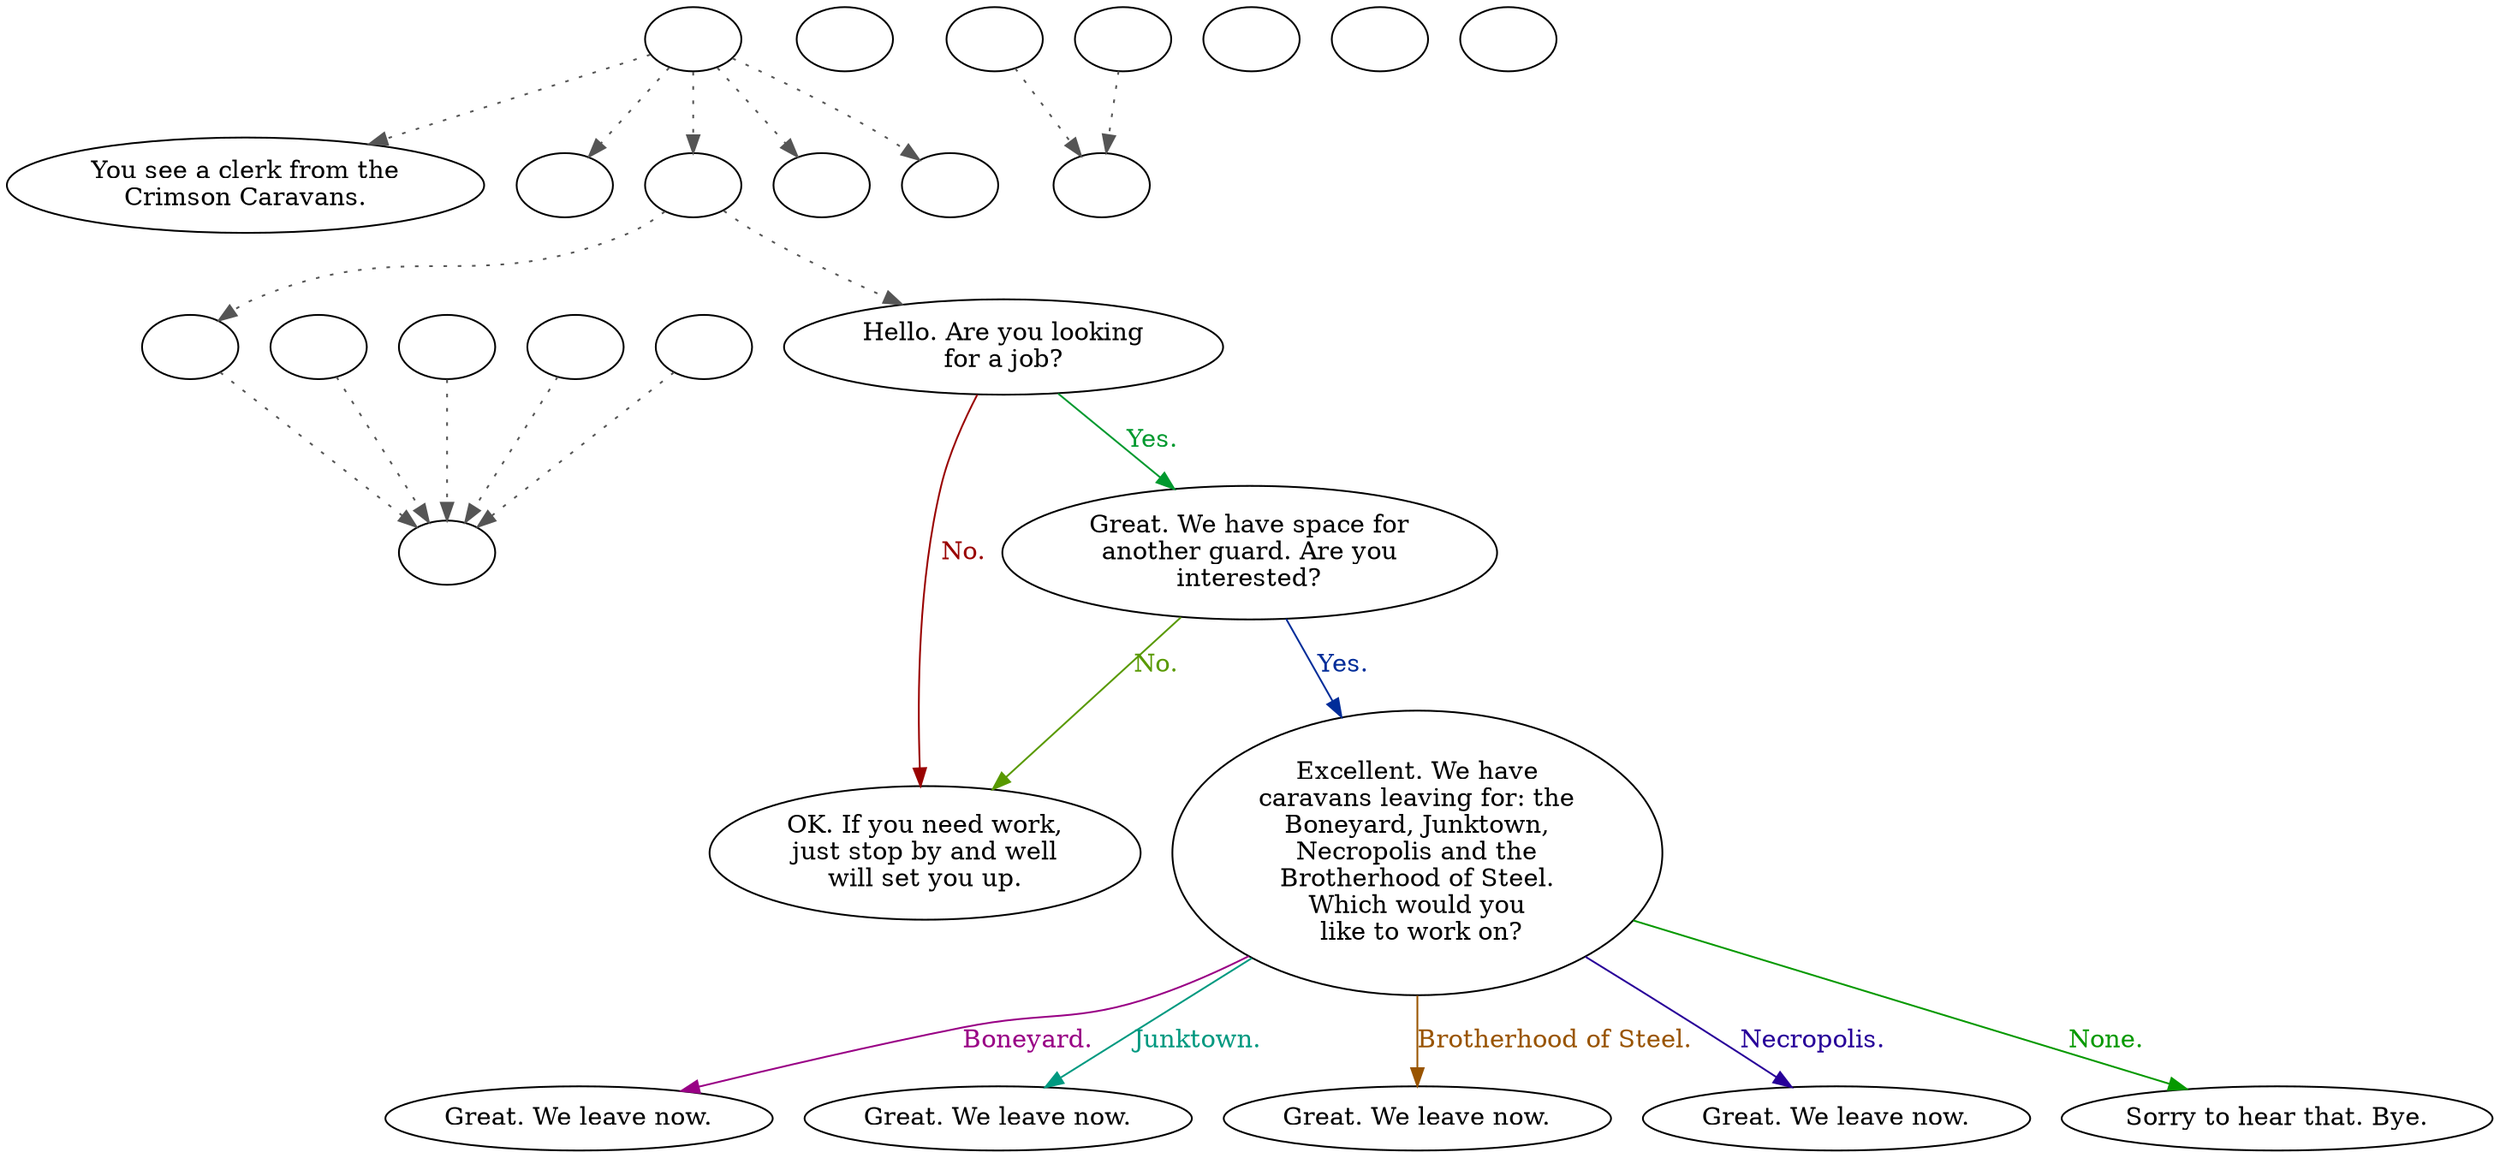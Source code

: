 digraph CCVAN {
  "start" [style=filled       fillcolor="#FFFFFF"       color="#000000"]
  "start" -> "look_at_p_proc" [style=dotted color="#555555"]
  "start" -> "pickup_p_proc" [style=dotted color="#555555"]
  "start" -> "talk_p_proc" [style=dotted color="#555555"]
  "start" -> "critter_p_proc" [style=dotted color="#555555"]
  "start" -> "destroy_p_proc" [style=dotted color="#555555"]
  "start" [label=""]
  "combat" [style=filled       fillcolor="#FFFFFF"       color="#000000"]
  "combat" [label=""]
  "critter_p_proc" [style=filled       fillcolor="#FFFFFF"       color="#000000"]
  "critter_p_proc" [label=""]
  "pickup_p_proc" [style=filled       fillcolor="#FFFFFF"       color="#000000"]
  "pickup_p_proc" [label=""]
  "talk_p_proc" [style=filled       fillcolor="#FFFFFF"       color="#000000"]
  "talk_p_proc" -> "get_reaction" [style=dotted color="#555555"]
  "talk_p_proc" -> "caravan00" [style=dotted color="#555555"]
  "talk_p_proc" [label=""]
  "destroy_p_proc" [style=filled       fillcolor="#FFFFFF"       color="#000000"]
  "destroy_p_proc" [label=""]
  "look_at_p_proc" [style=filled       fillcolor="#FFFFFF"       color="#000000"]
  "look_at_p_proc" [label="You see a clerk from the\nCrimson Caravans."]
  "caravan00" [style=filled       fillcolor="#FFFFFF"       color="#000000"]
  "caravan00" [label="Hello. Are you looking\nfor a job?"]
  "caravan00" -> "caravan01" [label="Yes." color="#00992E" fontcolor="#00992E"]
  "caravan00" -> "caravan02" [label="No." color="#990100" fontcolor="#990100"]
  "caravan01" [style=filled       fillcolor="#FFFFFF"       color="#000000"]
  "caravan01" [label="Great. We have space for\nanother guard. Are you\ninterested?"]
  "caravan01" -> "caravan03" [label="Yes." color="#002C99" fontcolor="#002C99"]
  "caravan01" -> "caravan02" [label="No." color="#589900" fontcolor="#589900"]
  "caravan02" [style=filled       fillcolor="#FFFFFF"       color="#000000"]
  "caravan02" [label="OK. If you need work,\njust stop by and well\nwill set you up."]
  "caravan03" [style=filled       fillcolor="#FFFFFF"       color="#000000"]
  "caravan03" [label="Excellent. We have\ncaravans leaving for: the\nBoneyard, Junktown,\nNecropolis and the\nBrotherhood of Steel.\nWhich would you\n like to work on?"]
  "caravan03" -> "caravan03a" [label="Boneyard." color="#990085" fontcolor="#990085"]
  "caravan03" -> "caravan03b" [label="Junktown." color="#009980" fontcolor="#009980"]
  "caravan03" -> "caravan03c" [label="Brotherhood of Steel." color="#995400" fontcolor="#995400"]
  "caravan03" -> "caravan03d" [label="Necropolis." color="#270099" fontcolor="#270099"]
  "caravan03" -> "caravan04" [label="None." color="#069900" fontcolor="#069900"]
  "caravan03a" [style=filled       fillcolor="#FFFFFF"       color="#000000"]
  "caravan03a" [label="Great. We leave now."]
  "caravan03b" [style=filled       fillcolor="#FFFFFF"       color="#000000"]
  "caravan03b" [label="Great. We leave now."]
  "caravan03c" [style=filled       fillcolor="#FFFFFF"       color="#000000"]
  "caravan03c" [label="Great. We leave now."]
  "caravan03d" [style=filled       fillcolor="#FFFFFF"       color="#000000"]
  "caravan03d" [label="Great. We leave now."]
  "caravan04" [style=filled       fillcolor="#FFFFFF"       color="#000000"]
  "caravan04" [label="Sorry to hear that. Bye."]
  "get_reaction" [style=filled       fillcolor="#FFFFFF"       color="#000000"]
  "get_reaction" -> "ReactToLevel" [style=dotted color="#555555"]
  "get_reaction" [label=""]
  "ReactToLevel" [style=filled       fillcolor="#FFFFFF"       color="#000000"]
  "ReactToLevel" [label=""]
  "LevelToReact" [style=filled       fillcolor="#FFFFFF"       color="#000000"]
  "LevelToReact" [label=""]
  "UpReact" [style=filled       fillcolor="#FFFFFF"       color="#000000"]
  "UpReact" -> "ReactToLevel" [style=dotted color="#555555"]
  "UpReact" [label=""]
  "DownReact" [style=filled       fillcolor="#FFFFFF"       color="#000000"]
  "DownReact" -> "ReactToLevel" [style=dotted color="#555555"]
  "DownReact" [label=""]
  "BottomReact" [style=filled       fillcolor="#FFFFFF"       color="#000000"]
  "BottomReact" [label=""]
  "TopReact" [style=filled       fillcolor="#FFFFFF"       color="#000000"]
  "TopReact" [label=""]
  "BigUpReact" [style=filled       fillcolor="#FFFFFF"       color="#000000"]
  "BigUpReact" -> "ReactToLevel" [style=dotted color="#555555"]
  "BigUpReact" [label=""]
  "BigDownReact" [style=filled       fillcolor="#FFFFFF"       color="#000000"]
  "BigDownReact" -> "ReactToLevel" [style=dotted color="#555555"]
  "BigDownReact" [label=""]
  "UpReactLevel" [style=filled       fillcolor="#FFFFFF"       color="#000000"]
  "UpReactLevel" -> "LevelToReact" [style=dotted color="#555555"]
  "UpReactLevel" [label=""]
  "DownReactLevel" [style=filled       fillcolor="#FFFFFF"       color="#000000"]
  "DownReactLevel" -> "LevelToReact" [style=dotted color="#555555"]
  "DownReactLevel" [label=""]
  "Goodbyes" [style=filled       fillcolor="#FFFFFF"       color="#000000"]
  "Goodbyes" [label=""]
}